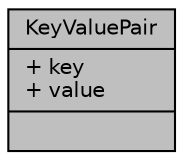 digraph "KeyValuePair"
{
  edge [fontname="Helvetica",fontsize="10",labelfontname="Helvetica",labelfontsize="10"];
  node [fontname="Helvetica",fontsize="10",shape=record];
  Node1 [label="{KeyValuePair\n|+ key\l+ value\l|}",height=0.2,width=0.4,color="black", fillcolor="grey75", style="filled", fontcolor="black"];
}

